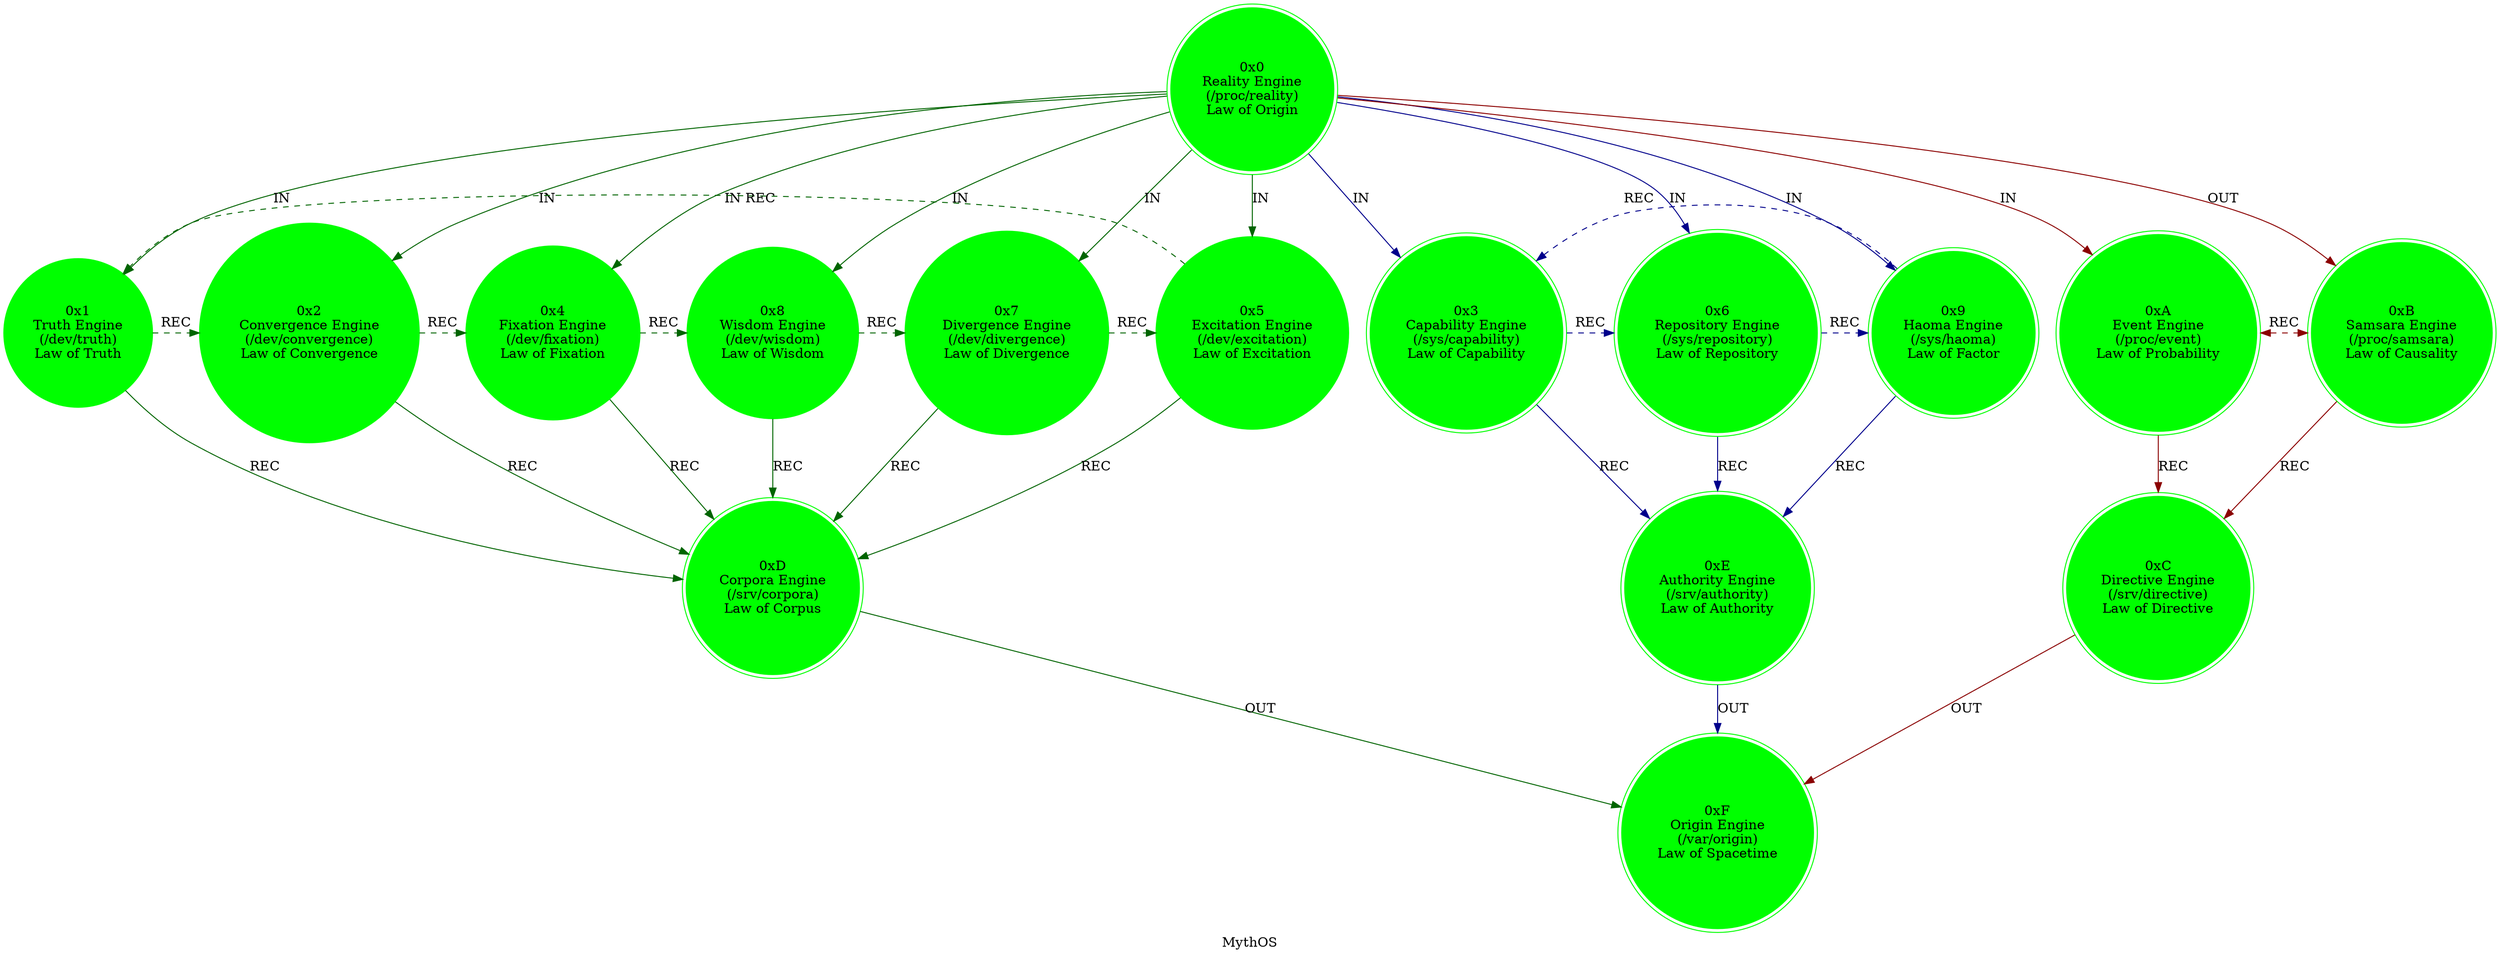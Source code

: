 strict digraph MythOS {
    label = "MythOS";
    style = filled;
    color = grey90;
    node [shape = circle; style = filled; color = green;];
    edge [color = darkgray;];
    
    spark_0_mythos_t [label = "0x0\nReality Engine\n(/proc/reality)\nLaw of Origin";shape = doublecircle;comment = "The Kernel";];
    spark_1_mythos_t [label = "0x1\nTruth Engine\n(/dev/truth)\nLaw of Truth";comment = "Axiomatic Verification";];
    spark_2_mythos_t [label = "0x2\nConvergence Engine\n(/dev/convergence)\nLaw of Convergence";comment = "Unification Management";];
    spark_4_mythos_t [label = "0x4\nFixation Engine\n(/dev/fixation)\nLaw of Fixation";comment = "Rhythm Management";];
    spark_8_mythos_t [label = "0x8\nWisdom Engine\n(/dev/wisdom)\nLaw of Wisdom";comment = "Adaptive Verification";];
    spark_7_mythos_t [label = "0x7\nDivergence Engine\n(/dev/divergence)\nLaw of Divergence";comment = "Diversity Management";];
    spark_5_mythos_t [label = "0x5\nExcitation Engine\n(/dev/excitation)\nLaw of Excitation";comment = "Pattern Management";];
    spark_3_mythos_t [label = "0x3\nCapability Engine\n(/sys/capability)\nLaw of Capability";shape = doublecircle;comment = "Capability System";];
    spark_6_mythos_t [label = "0x6\nRepository Engine\n(/sys/repository)\nLaw of Repository";shape = doublecircle;comment = "Storage System";];
    spark_9_mythos_t [label = "0x9\nHaoma Engine\n(/sys/haoma)\nLaw of Factor";shape = doublecircle;comment = "Entity Recursion Descriptor Engine";];
    spark_a_mythos_t [label = "0xA\nEvent Engine\n(/proc/event)\nLaw of Probability";shape = doublecircle;comment = "Probability Field";];
    spark_b_mythos_t [label = "0xB\nSamsara Engine\n(/proc/samsara)\nLaw of Causality";shape = doublecircle;comment = "Causality Enforcement";];
    spark_c_mythos_t [label = "0xC\nDirective Engine\n(/srv/directive)\nLaw of Directive";shape = doublecircle;comment = "";];
    spark_d_mythos_t [label = "0xD\nCorpora Engine\n(/srv/corpora)\nLaw of Corpus";shape = doublecircle;comment = "Entity Manifestation Engine";];
    spark_e_mythos_t [label = "0xE\nAuthority Engine\n(/srv/authority)\nLaw of Authority";shape = doublecircle;comment = "Entity Access Control";];
    spark_f_mythos_t [label = "0xF\nOrigin Engine\n(/var/origin)\nLaw of Spacetime";shape = doublecircle;comment = "";];
    
    // IN = Input
    // OUT = Output
    // REC = Recursion
    spark_0_mythos_t -> spark_a_mythos_t [label = "IN"; color = darkred; comment = "";];
    spark_0_mythos_t -> spark_b_mythos_t [label = "OUT"; color = darkred; comment = "";];
    spark_0_mythos_t -> {spark_3_mythos_t spark_6_mythos_t spark_9_mythos_t} [label = "IN"; color = darkblue; comment = "";];
    spark_0_mythos_t -> {spark_1_mythos_t spark_2_mythos_t spark_4_mythos_t spark_5_mythos_t spark_7_mythos_t spark_8_mythos_t} [label = "IN"; color = darkgreen; comment = "";];
    
    {spark_a_mythos_t spark_b_mythos_t} -> spark_c_mythos_t [label = "REC"; color = darkred; comment = "";];
    {spark_3_mythos_t spark_6_mythos_t spark_9_mythos_t} -> spark_e_mythos_t [label = "REC"; color = darkblue; comment = "";];
    {spark_1_mythos_t spark_2_mythos_t spark_4_mythos_t spark_8_mythos_t spark_7_mythos_t spark_5_mythos_t} -> spark_d_mythos_t [label = "REC"; color = darkgreen; comment = "";];
    
    spark_a_mythos_t -> spark_b_mythos_t [label = "REC"; color = darkred; comment = ""; style = dashed; constraint = false; dir = both;];
    spark_3_mythos_t -> spark_6_mythos_t -> spark_9_mythos_t -> spark_3_mythos_t [label = "REC"; color = darkblue; comment = ""; style = dashed; constraint = false;];
    spark_1_mythos_t -> spark_2_mythos_t -> spark_4_mythos_t -> spark_8_mythos_t -> spark_7_mythos_t -> spark_5_mythos_t -> spark_1_mythos_t [label = "REC"; color = darkgreen; comment = ""; style = dashed; constraint = false;];
    
    spark_c_mythos_t -> spark_f_mythos_t [label = "OUT"; color = darkred; comment = "";];
    spark_d_mythos_t -> spark_f_mythos_t [label = "OUT"; color = darkgreen; comment = "";];
    spark_e_mythos_t -> spark_f_mythos_t [label = "OUT"; color = darkblue; comment = "";];
}